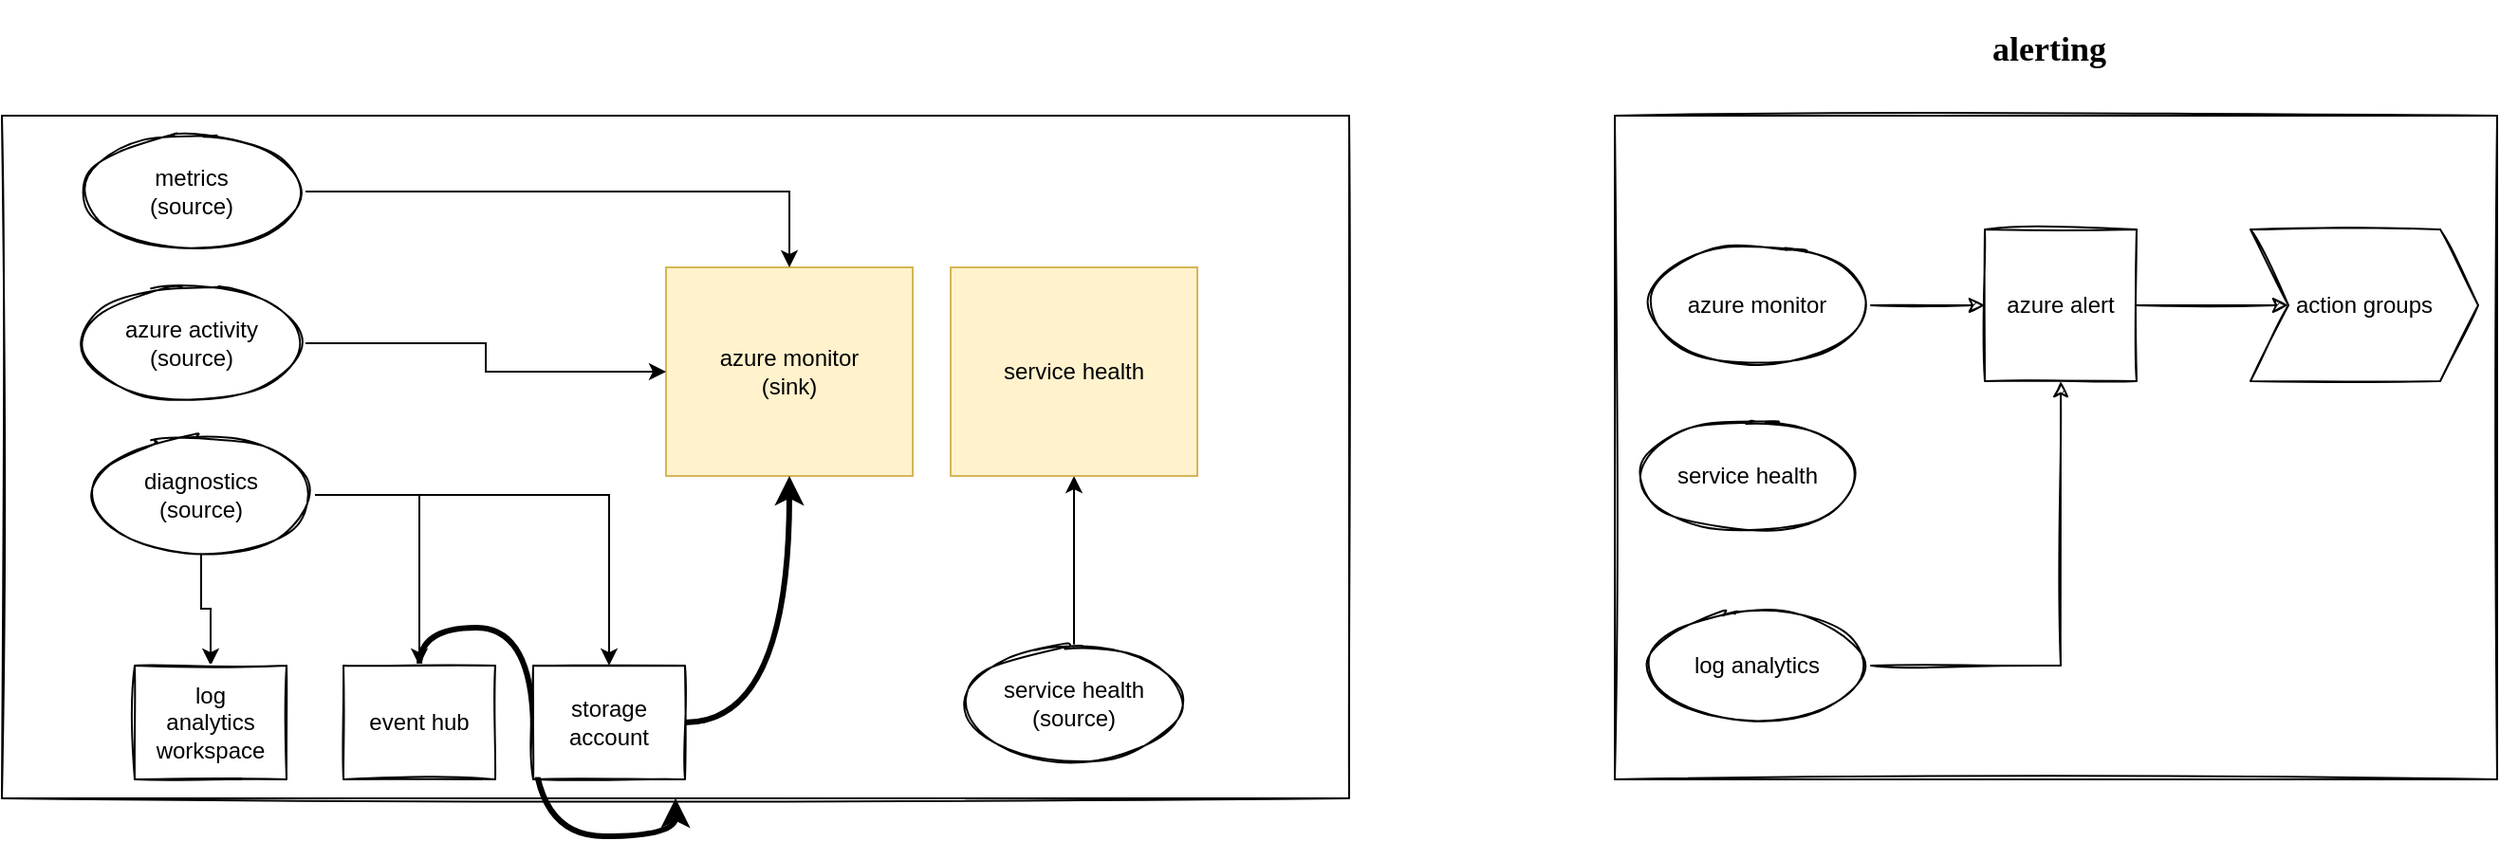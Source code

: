 <mxfile>
    <diagram id="0uQkwQVw9rJRkADxg5c1" name="Page-1">
        <mxGraphModel dx="2025" dy="1804" grid="1" gridSize="10" guides="1" tooltips="1" connect="1" arrows="1" fold="1" page="1" pageScale="1" pageWidth="850" pageHeight="1100" math="0" shadow="0">
            <root>
                <mxCell id="0"/>
                <mxCell id="1" parent="0"/>
                <mxCell id="30" value="" style="shape=ext;double=0;whiteSpace=wrap;html=1;sketch=1;align=center;" vertex="1" parent="1">
                    <mxGeometry x="-510" y="-20" width="710" height="360" as="geometry"/>
                </mxCell>
                <mxCell id="15" value="&lt;font color=&quot;#000000&quot;&gt;azure monitor&lt;br&gt;(sink)&lt;/font&gt;" style="square;whiteSpace=wrap;html=1;sketch=0;fillColor=#fff2cc;strokeColor=#d6b656;" vertex="1" parent="1">
                    <mxGeometry x="-160" y="60" width="130" height="110" as="geometry"/>
                </mxCell>
                <mxCell id="17" style="edgeStyle=orthogonalEdgeStyle;rounded=0;orthogonalLoop=1;jettySize=auto;html=1;" edge="1" parent="1" source="16" target="15">
                    <mxGeometry relative="1" as="geometry"/>
                </mxCell>
                <mxCell id="16" value="metrics&lt;br&gt;(source)" style="ellipse;whiteSpace=wrap;html=1;sketch=1;" vertex="1" parent="1">
                    <mxGeometry x="-470" y="-10" width="120" height="60" as="geometry"/>
                </mxCell>
                <mxCell id="19" style="edgeStyle=orthogonalEdgeStyle;rounded=0;orthogonalLoop=1;jettySize=auto;html=1;" edge="1" parent="1" source="18" target="15">
                    <mxGeometry relative="1" as="geometry"/>
                </mxCell>
                <mxCell id="18" value="azure activity&lt;br&gt;(source)" style="ellipse;whiteSpace=wrap;html=1;sketch=1;" vertex="1" parent="1">
                    <mxGeometry x="-470" y="70" width="120" height="60" as="geometry"/>
                </mxCell>
                <mxCell id="22" style="edgeStyle=orthogonalEdgeStyle;rounded=0;orthogonalLoop=1;jettySize=auto;html=1;entryX=0.5;entryY=1;entryDx=0;entryDy=0;" edge="1" parent="1" source="20" target="21">
                    <mxGeometry relative="1" as="geometry"/>
                </mxCell>
                <mxCell id="20" value="service health&lt;br&gt;(source)" style="ellipse;whiteSpace=wrap;html=1;sketch=1;" vertex="1" parent="1">
                    <mxGeometry x="-5" y="260" width="120" height="60" as="geometry"/>
                </mxCell>
                <mxCell id="21" value="&lt;font color=&quot;#000000&quot;&gt;service health&lt;/font&gt;" style="square;whiteSpace=wrap;html=1;sketch=0;fillColor=#fff2cc;strokeColor=#d6b656;" vertex="1" parent="1">
                    <mxGeometry x="-10" y="60" width="130" height="110" as="geometry"/>
                </mxCell>
                <mxCell id="25" value="" style="edgeStyle=orthogonalEdgeStyle;rounded=0;orthogonalLoop=1;jettySize=auto;html=1;" edge="1" parent="1" source="23" target="24">
                    <mxGeometry relative="1" as="geometry"/>
                </mxCell>
                <mxCell id="28" style="edgeStyle=orthogonalEdgeStyle;rounded=0;orthogonalLoop=1;jettySize=auto;html=1;" edge="1" parent="1" source="23" target="26">
                    <mxGeometry relative="1" as="geometry"/>
                </mxCell>
                <mxCell id="29" style="edgeStyle=orthogonalEdgeStyle;rounded=0;orthogonalLoop=1;jettySize=auto;html=1;" edge="1" parent="1" source="23" target="27">
                    <mxGeometry relative="1" as="geometry"/>
                </mxCell>
                <mxCell id="23" value="diagnostics&lt;br&gt;(source)" style="ellipse;whiteSpace=wrap;html=1;sketch=1;" vertex="1" parent="1">
                    <mxGeometry x="-465" y="150" width="120" height="60" as="geometry"/>
                </mxCell>
                <mxCell id="33" style="edgeStyle=orthogonalEdgeStyle;rounded=0;orthogonalLoop=1;jettySize=auto;html=1;curved=1;exitX=1;exitY=0.5;exitDx=0;exitDy=0;strokeWidth=3;" edge="1" parent="1" source="27" target="15">
                    <mxGeometry relative="1" as="geometry"/>
                </mxCell>
                <mxCell id="24" value="log&lt;br&gt;analytics&lt;br&gt;workspace" style="whiteSpace=wrap;html=1;sketch=1;" vertex="1" parent="1">
                    <mxGeometry x="-440" y="270" width="80" height="60" as="geometry"/>
                </mxCell>
                <mxCell id="34" style="edgeStyle=orthogonalEdgeStyle;curved=1;rounded=0;orthogonalLoop=1;jettySize=auto;html=1;strokeWidth=3;" edge="1" parent="1" source="26" target="30">
                    <mxGeometry relative="1" as="geometry"/>
                </mxCell>
                <mxCell id="26" value="event hub" style="whiteSpace=wrap;html=1;sketch=1;" vertex="1" parent="1">
                    <mxGeometry x="-330" y="270" width="80" height="60" as="geometry"/>
                </mxCell>
                <mxCell id="27" value="storage account" style="whiteSpace=wrap;html=1;sketch=1;" vertex="1" parent="1">
                    <mxGeometry x="-230" y="270" width="80" height="60" as="geometry"/>
                </mxCell>
                <mxCell id="32" value="" style="group" vertex="1" connectable="0" parent="1">
                    <mxGeometry x="340" y="-80" width="465" height="410" as="geometry"/>
                </mxCell>
                <mxCell id="13" value="" style="shape=ext;double=0;whiteSpace=wrap;html=1;sketch=1;align=center;" vertex="1" parent="32">
                    <mxGeometry y="60" width="465" height="350" as="geometry"/>
                </mxCell>
                <mxCell id="14" value="&lt;h2&gt;&lt;font face=&quot;Comic Sans MS&quot;&gt;alerting&lt;/font&gt;&lt;/h2&gt;" style="text;html=1;align=right;verticalAlign=middle;resizable=0;points=[];autosize=1;strokeColor=none;" vertex="1" parent="32">
                    <mxGeometry x="180" width="80" height="50" as="geometry"/>
                </mxCell>
                <mxCell id="31" value="" style="group" vertex="1" connectable="0" parent="32">
                    <mxGeometry x="10" y="120" width="445" height="260" as="geometry"/>
                </mxCell>
                <mxCell id="2" value="azure alert" style="shape=ext;double=0;whiteSpace=wrap;html=1;aspect=fixed;sketch=1;" parent="31" vertex="1">
                    <mxGeometry x="185" width="80" height="80" as="geometry"/>
                </mxCell>
                <mxCell id="3" value="azure monitor" style="ellipse;whiteSpace=wrap;html=1;sketch=1;" parent="31" vertex="1">
                    <mxGeometry x="5" y="10" width="120" height="60" as="geometry"/>
                </mxCell>
                <mxCell id="4" value="" style="edgeStyle=orthogonalEdgeStyle;rounded=0;orthogonalLoop=1;jettySize=auto;html=1;sketch=1;" parent="31" source="3" target="2" edge="1">
                    <mxGeometry relative="1" as="geometry"/>
                </mxCell>
                <mxCell id="5" value="log analytics" style="ellipse;whiteSpace=wrap;html=1;sketch=1;" parent="31" vertex="1">
                    <mxGeometry x="5" y="200" width="120" height="60" as="geometry"/>
                </mxCell>
                <mxCell id="6" value="" style="edgeStyle=orthogonalEdgeStyle;rounded=0;orthogonalLoop=1;jettySize=auto;html=1;sketch=1;" parent="31" source="5" target="2" edge="1">
                    <mxGeometry relative="1" as="geometry"/>
                </mxCell>
                <mxCell id="7" value="action groups" style="shape=step;perimeter=stepPerimeter;whiteSpace=wrap;html=1;fixedSize=1;sketch=1;" parent="31" vertex="1">
                    <mxGeometry x="325" width="120" height="80" as="geometry"/>
                </mxCell>
                <mxCell id="8" value="" style="edgeStyle=orthogonalEdgeStyle;rounded=0;orthogonalLoop=1;jettySize=auto;html=1;sketch=1;" parent="31" source="2" target="7" edge="1">
                    <mxGeometry relative="1" as="geometry"/>
                </mxCell>
                <mxCell id="12" value="service health" style="ellipse;whiteSpace=wrap;html=1;sketch=1;" vertex="1" parent="31">
                    <mxGeometry y="100" width="120" height="60" as="geometry"/>
                </mxCell>
            </root>
        </mxGraphModel>
    </diagram>
</mxfile>